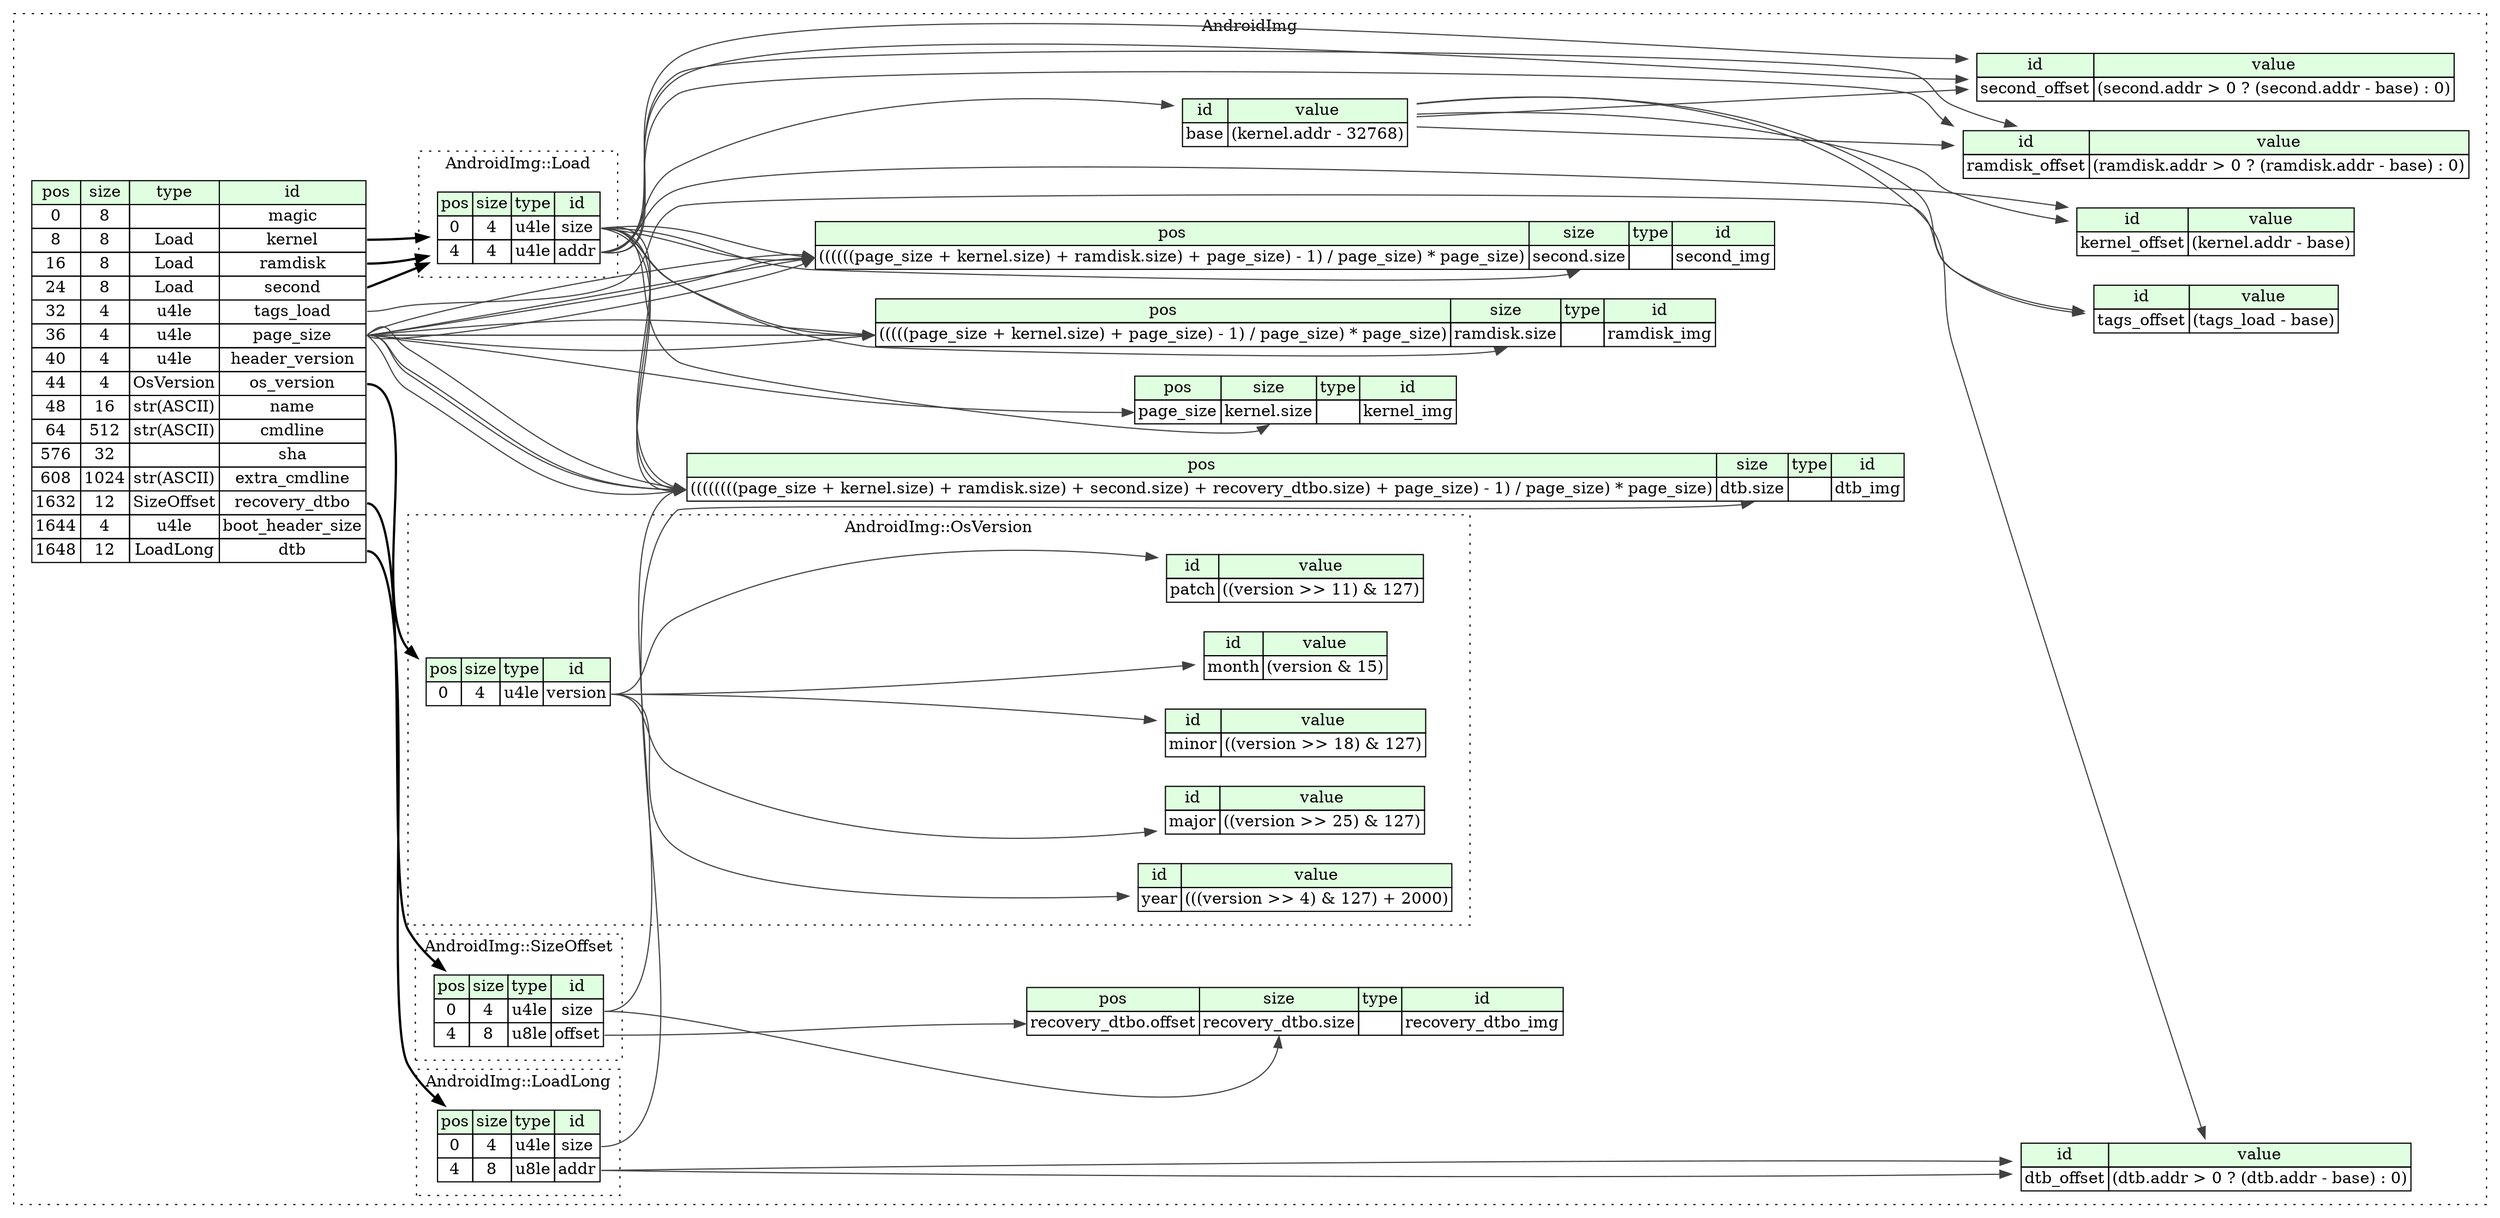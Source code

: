 digraph {
	rankdir=LR;
	node [shape=plaintext];
	subgraph cluster__android_img {
		label="AndroidImg";
		graph[style=dotted];

		android_img__seq [label=<<TABLE BORDER="0" CELLBORDER="1" CELLSPACING="0">
			<TR><TD BGCOLOR="#E0FFE0">pos</TD><TD BGCOLOR="#E0FFE0">size</TD><TD BGCOLOR="#E0FFE0">type</TD><TD BGCOLOR="#E0FFE0">id</TD></TR>
			<TR><TD PORT="magic_pos">0</TD><TD PORT="magic_size">8</TD><TD></TD><TD PORT="magic_type">magic</TD></TR>
			<TR><TD PORT="kernel_pos">8</TD><TD PORT="kernel_size">8</TD><TD>Load</TD><TD PORT="kernel_type">kernel</TD></TR>
			<TR><TD PORT="ramdisk_pos">16</TD><TD PORT="ramdisk_size">8</TD><TD>Load</TD><TD PORT="ramdisk_type">ramdisk</TD></TR>
			<TR><TD PORT="second_pos">24</TD><TD PORT="second_size">8</TD><TD>Load</TD><TD PORT="second_type">second</TD></TR>
			<TR><TD PORT="tags_load_pos">32</TD><TD PORT="tags_load_size">4</TD><TD>u4le</TD><TD PORT="tags_load_type">tags_load</TD></TR>
			<TR><TD PORT="page_size_pos">36</TD><TD PORT="page_size_size">4</TD><TD>u4le</TD><TD PORT="page_size_type">page_size</TD></TR>
			<TR><TD PORT="header_version_pos">40</TD><TD PORT="header_version_size">4</TD><TD>u4le</TD><TD PORT="header_version_type">header_version</TD></TR>
			<TR><TD PORT="os_version_pos">44</TD><TD PORT="os_version_size">4</TD><TD>OsVersion</TD><TD PORT="os_version_type">os_version</TD></TR>
			<TR><TD PORT="name_pos">48</TD><TD PORT="name_size">16</TD><TD>str(ASCII)</TD><TD PORT="name_type">name</TD></TR>
			<TR><TD PORT="cmdline_pos">64</TD><TD PORT="cmdline_size">512</TD><TD>str(ASCII)</TD><TD PORT="cmdline_type">cmdline</TD></TR>
			<TR><TD PORT="sha_pos">576</TD><TD PORT="sha_size">32</TD><TD></TD><TD PORT="sha_type">sha</TD></TR>
			<TR><TD PORT="extra_cmdline_pos">608</TD><TD PORT="extra_cmdline_size">1024</TD><TD>str(ASCII)</TD><TD PORT="extra_cmdline_type">extra_cmdline</TD></TR>
			<TR><TD PORT="recovery_dtbo_pos">1632</TD><TD PORT="recovery_dtbo_size">12</TD><TD>SizeOffset</TD><TD PORT="recovery_dtbo_type">recovery_dtbo</TD></TR>
			<TR><TD PORT="boot_header_size_pos">1644</TD><TD PORT="boot_header_size_size">4</TD><TD>u4le</TD><TD PORT="boot_header_size_type">boot_header_size</TD></TR>
			<TR><TD PORT="dtb_pos">1648</TD><TD PORT="dtb_size">12</TD><TD>LoadLong</TD><TD PORT="dtb_type">dtb</TD></TR>
		</TABLE>>];
		android_img__inst__kernel_img [label=<<TABLE BORDER="0" CELLBORDER="1" CELLSPACING="0">
			<TR><TD BGCOLOR="#E0FFE0">pos</TD><TD BGCOLOR="#E0FFE0">size</TD><TD BGCOLOR="#E0FFE0">type</TD><TD BGCOLOR="#E0FFE0">id</TD></TR>
			<TR><TD PORT="kernel_img_pos">page_size</TD><TD PORT="kernel_img_size">kernel.size</TD><TD></TD><TD PORT="kernel_img_type">kernel_img</TD></TR>
		</TABLE>>];
		android_img__inst__tags_offset [label=<<TABLE BORDER="0" CELLBORDER="1" CELLSPACING="0">
			<TR><TD BGCOLOR="#E0FFE0">id</TD><TD BGCOLOR="#E0FFE0">value</TD></TR>
			<TR><TD>tags_offset</TD><TD>(tags_load - base)</TD></TR>
		</TABLE>>];
		android_img__inst__ramdisk_offset [label=<<TABLE BORDER="0" CELLBORDER="1" CELLSPACING="0">
			<TR><TD BGCOLOR="#E0FFE0">id</TD><TD BGCOLOR="#E0FFE0">value</TD></TR>
			<TR><TD>ramdisk_offset</TD><TD>(ramdisk.addr &gt; 0 ? (ramdisk.addr - base) : 0)</TD></TR>
		</TABLE>>];
		android_img__inst__second_offset [label=<<TABLE BORDER="0" CELLBORDER="1" CELLSPACING="0">
			<TR><TD BGCOLOR="#E0FFE0">id</TD><TD BGCOLOR="#E0FFE0">value</TD></TR>
			<TR><TD>second_offset</TD><TD>(second.addr &gt; 0 ? (second.addr - base) : 0)</TD></TR>
		</TABLE>>];
		android_img__inst__kernel_offset [label=<<TABLE BORDER="0" CELLBORDER="1" CELLSPACING="0">
			<TR><TD BGCOLOR="#E0FFE0">id</TD><TD BGCOLOR="#E0FFE0">value</TD></TR>
			<TR><TD>kernel_offset</TD><TD>(kernel.addr - base)</TD></TR>
		</TABLE>>];
		android_img__inst__dtb_offset [label=<<TABLE BORDER="0" CELLBORDER="1" CELLSPACING="0">
			<TR><TD BGCOLOR="#E0FFE0">id</TD><TD BGCOLOR="#E0FFE0">value</TD></TR>
			<TR><TD>dtb_offset</TD><TD>(dtb.addr &gt; 0 ? (dtb.addr - base) : 0)</TD></TR>
		</TABLE>>];
		android_img__inst__dtb_img [label=<<TABLE BORDER="0" CELLBORDER="1" CELLSPACING="0">
			<TR><TD BGCOLOR="#E0FFE0">pos</TD><TD BGCOLOR="#E0FFE0">size</TD><TD BGCOLOR="#E0FFE0">type</TD><TD BGCOLOR="#E0FFE0">id</TD></TR>
			<TR><TD PORT="dtb_img_pos">((((((((page_size + kernel.size) + ramdisk.size) + second.size) + recovery_dtbo.size) + page_size) - 1) / page_size) * page_size)</TD><TD PORT="dtb_img_size">dtb.size</TD><TD></TD><TD PORT="dtb_img_type">dtb_img</TD></TR>
		</TABLE>>];
		android_img__inst__ramdisk_img [label=<<TABLE BORDER="0" CELLBORDER="1" CELLSPACING="0">
			<TR><TD BGCOLOR="#E0FFE0">pos</TD><TD BGCOLOR="#E0FFE0">size</TD><TD BGCOLOR="#E0FFE0">type</TD><TD BGCOLOR="#E0FFE0">id</TD></TR>
			<TR><TD PORT="ramdisk_img_pos">(((((page_size + kernel.size) + page_size) - 1) / page_size) * page_size)</TD><TD PORT="ramdisk_img_size">ramdisk.size</TD><TD></TD><TD PORT="ramdisk_img_type">ramdisk_img</TD></TR>
		</TABLE>>];
		android_img__inst__recovery_dtbo_img [label=<<TABLE BORDER="0" CELLBORDER="1" CELLSPACING="0">
			<TR><TD BGCOLOR="#E0FFE0">pos</TD><TD BGCOLOR="#E0FFE0">size</TD><TD BGCOLOR="#E0FFE0">type</TD><TD BGCOLOR="#E0FFE0">id</TD></TR>
			<TR><TD PORT="recovery_dtbo_img_pos">recovery_dtbo.offset</TD><TD PORT="recovery_dtbo_img_size">recovery_dtbo.size</TD><TD></TD><TD PORT="recovery_dtbo_img_type">recovery_dtbo_img</TD></TR>
		</TABLE>>];
		android_img__inst__second_img [label=<<TABLE BORDER="0" CELLBORDER="1" CELLSPACING="0">
			<TR><TD BGCOLOR="#E0FFE0">pos</TD><TD BGCOLOR="#E0FFE0">size</TD><TD BGCOLOR="#E0FFE0">type</TD><TD BGCOLOR="#E0FFE0">id</TD></TR>
			<TR><TD PORT="second_img_pos">((((((page_size + kernel.size) + ramdisk.size) + page_size) - 1) / page_size) * page_size)</TD><TD PORT="second_img_size">second.size</TD><TD></TD><TD PORT="second_img_type">second_img</TD></TR>
		</TABLE>>];
		android_img__inst__base [label=<<TABLE BORDER="0" CELLBORDER="1" CELLSPACING="0">
			<TR><TD BGCOLOR="#E0FFE0">id</TD><TD BGCOLOR="#E0FFE0">value</TD></TR>
			<TR><TD>base</TD><TD>(kernel.addr - 32768)</TD></TR>
		</TABLE>>];
		subgraph cluster__load {
			label="AndroidImg::Load";
			graph[style=dotted];

			load__seq [label=<<TABLE BORDER="0" CELLBORDER="1" CELLSPACING="0">
				<TR><TD BGCOLOR="#E0FFE0">pos</TD><TD BGCOLOR="#E0FFE0">size</TD><TD BGCOLOR="#E0FFE0">type</TD><TD BGCOLOR="#E0FFE0">id</TD></TR>
				<TR><TD PORT="size_pos">0</TD><TD PORT="size_size">4</TD><TD>u4le</TD><TD PORT="size_type">size</TD></TR>
				<TR><TD PORT="addr_pos">4</TD><TD PORT="addr_size">4</TD><TD>u4le</TD><TD PORT="addr_type">addr</TD></TR>
			</TABLE>>];
		}
		subgraph cluster__load_long {
			label="AndroidImg::LoadLong";
			graph[style=dotted];

			load_long__seq [label=<<TABLE BORDER="0" CELLBORDER="1" CELLSPACING="0">
				<TR><TD BGCOLOR="#E0FFE0">pos</TD><TD BGCOLOR="#E0FFE0">size</TD><TD BGCOLOR="#E0FFE0">type</TD><TD BGCOLOR="#E0FFE0">id</TD></TR>
				<TR><TD PORT="size_pos">0</TD><TD PORT="size_size">4</TD><TD>u4le</TD><TD PORT="size_type">size</TD></TR>
				<TR><TD PORT="addr_pos">4</TD><TD PORT="addr_size">8</TD><TD>u8le</TD><TD PORT="addr_type">addr</TD></TR>
			</TABLE>>];
		}
		subgraph cluster__size_offset {
			label="AndroidImg::SizeOffset";
			graph[style=dotted];

			size_offset__seq [label=<<TABLE BORDER="0" CELLBORDER="1" CELLSPACING="0">
				<TR><TD BGCOLOR="#E0FFE0">pos</TD><TD BGCOLOR="#E0FFE0">size</TD><TD BGCOLOR="#E0FFE0">type</TD><TD BGCOLOR="#E0FFE0">id</TD></TR>
				<TR><TD PORT="size_pos">0</TD><TD PORT="size_size">4</TD><TD>u4le</TD><TD PORT="size_type">size</TD></TR>
				<TR><TD PORT="offset_pos">4</TD><TD PORT="offset_size">8</TD><TD>u8le</TD><TD PORT="offset_type">offset</TD></TR>
			</TABLE>>];
		}
		subgraph cluster__os_version {
			label="AndroidImg::OsVersion";
			graph[style=dotted];

			os_version__seq [label=<<TABLE BORDER="0" CELLBORDER="1" CELLSPACING="0">
				<TR><TD BGCOLOR="#E0FFE0">pos</TD><TD BGCOLOR="#E0FFE0">size</TD><TD BGCOLOR="#E0FFE0">type</TD><TD BGCOLOR="#E0FFE0">id</TD></TR>
				<TR><TD PORT="version_pos">0</TD><TD PORT="version_size">4</TD><TD>u4le</TD><TD PORT="version_type">version</TD></TR>
			</TABLE>>];
			os_version__inst__month [label=<<TABLE BORDER="0" CELLBORDER="1" CELLSPACING="0">
				<TR><TD BGCOLOR="#E0FFE0">id</TD><TD BGCOLOR="#E0FFE0">value</TD></TR>
				<TR><TD>month</TD><TD>(version &amp; 15)</TD></TR>
			</TABLE>>];
			os_version__inst__patch [label=<<TABLE BORDER="0" CELLBORDER="1" CELLSPACING="0">
				<TR><TD BGCOLOR="#E0FFE0">id</TD><TD BGCOLOR="#E0FFE0">value</TD></TR>
				<TR><TD>patch</TD><TD>((version &gt;&gt; 11) &amp; 127)</TD></TR>
			</TABLE>>];
			os_version__inst__year [label=<<TABLE BORDER="0" CELLBORDER="1" CELLSPACING="0">
				<TR><TD BGCOLOR="#E0FFE0">id</TD><TD BGCOLOR="#E0FFE0">value</TD></TR>
				<TR><TD>year</TD><TD>(((version &gt;&gt; 4) &amp; 127) + 2000)</TD></TR>
			</TABLE>>];
			os_version__inst__major [label=<<TABLE BORDER="0" CELLBORDER="1" CELLSPACING="0">
				<TR><TD BGCOLOR="#E0FFE0">id</TD><TD BGCOLOR="#E0FFE0">value</TD></TR>
				<TR><TD>major</TD><TD>((version &gt;&gt; 25) &amp; 127)</TD></TR>
			</TABLE>>];
			os_version__inst__minor [label=<<TABLE BORDER="0" CELLBORDER="1" CELLSPACING="0">
				<TR><TD BGCOLOR="#E0FFE0">id</TD><TD BGCOLOR="#E0FFE0">value</TD></TR>
				<TR><TD>minor</TD><TD>((version &gt;&gt; 18) &amp; 127)</TD></TR>
			</TABLE>>];
		}
	}
	android_img__seq:kernel_type -> load__seq [style=bold];
	android_img__seq:ramdisk_type -> load__seq [style=bold];
	android_img__seq:second_type -> load__seq [style=bold];
	android_img__seq:os_version_type -> os_version__seq [style=bold];
	android_img__seq:recovery_dtbo_type -> size_offset__seq [style=bold];
	android_img__seq:dtb_type -> load_long__seq [style=bold];
	android_img__seq:page_size_type -> android_img__inst__kernel_img:kernel_img_pos [color="#404040"];
	load__seq:size_type -> android_img__inst__kernel_img:kernel_img_size [color="#404040"];
	android_img__seq:tags_load_type -> android_img__inst__tags_offset [color="#404040"];
	android_img__inst__base:base_type -> android_img__inst__tags_offset [color="#404040"];
	load__seq:addr_type -> android_img__inst__ramdisk_offset [color="#404040"];
	load__seq:addr_type -> android_img__inst__ramdisk_offset [color="#404040"];
	android_img__inst__base:base_type -> android_img__inst__ramdisk_offset [color="#404040"];
	load__seq:addr_type -> android_img__inst__second_offset [color="#404040"];
	load__seq:addr_type -> android_img__inst__second_offset [color="#404040"];
	android_img__inst__base:base_type -> android_img__inst__second_offset [color="#404040"];
	load__seq:addr_type -> android_img__inst__kernel_offset [color="#404040"];
	android_img__inst__base:base_type -> android_img__inst__kernel_offset [color="#404040"];
	load_long__seq:addr_type -> android_img__inst__dtb_offset [color="#404040"];
	load_long__seq:addr_type -> android_img__inst__dtb_offset [color="#404040"];
	android_img__inst__base:base_type -> android_img__inst__dtb_offset [color="#404040"];
	android_img__seq:page_size_type -> android_img__inst__dtb_img:dtb_img_pos [color="#404040"];
	load__seq:size_type -> android_img__inst__dtb_img:dtb_img_pos [color="#404040"];
	load__seq:size_type -> android_img__inst__dtb_img:dtb_img_pos [color="#404040"];
	load__seq:size_type -> android_img__inst__dtb_img:dtb_img_pos [color="#404040"];
	size_offset__seq:size_type -> android_img__inst__dtb_img:dtb_img_pos [color="#404040"];
	android_img__seq:page_size_type -> android_img__inst__dtb_img:dtb_img_pos [color="#404040"];
	android_img__seq:page_size_type -> android_img__inst__dtb_img:dtb_img_pos [color="#404040"];
	android_img__seq:page_size_type -> android_img__inst__dtb_img:dtb_img_pos [color="#404040"];
	load_long__seq:size_type -> android_img__inst__dtb_img:dtb_img_size [color="#404040"];
	android_img__seq:page_size_type -> android_img__inst__ramdisk_img:ramdisk_img_pos [color="#404040"];
	load__seq:size_type -> android_img__inst__ramdisk_img:ramdisk_img_pos [color="#404040"];
	android_img__seq:page_size_type -> android_img__inst__ramdisk_img:ramdisk_img_pos [color="#404040"];
	android_img__seq:page_size_type -> android_img__inst__ramdisk_img:ramdisk_img_pos [color="#404040"];
	android_img__seq:page_size_type -> android_img__inst__ramdisk_img:ramdisk_img_pos [color="#404040"];
	load__seq:size_type -> android_img__inst__ramdisk_img:ramdisk_img_size [color="#404040"];
	size_offset__seq:offset_type -> android_img__inst__recovery_dtbo_img:recovery_dtbo_img_pos [color="#404040"];
	size_offset__seq:size_type -> android_img__inst__recovery_dtbo_img:recovery_dtbo_img_size [color="#404040"];
	android_img__seq:page_size_type -> android_img__inst__second_img:second_img_pos [color="#404040"];
	load__seq:size_type -> android_img__inst__second_img:second_img_pos [color="#404040"];
	load__seq:size_type -> android_img__inst__second_img:second_img_pos [color="#404040"];
	android_img__seq:page_size_type -> android_img__inst__second_img:second_img_pos [color="#404040"];
	android_img__seq:page_size_type -> android_img__inst__second_img:second_img_pos [color="#404040"];
	android_img__seq:page_size_type -> android_img__inst__second_img:second_img_pos [color="#404040"];
	load__seq:size_type -> android_img__inst__second_img:second_img_size [color="#404040"];
	load__seq:addr_type -> android_img__inst__base [color="#404040"];
	os_version__seq:version_type -> os_version__inst__month [color="#404040"];
	os_version__seq:version_type -> os_version__inst__patch [color="#404040"];
	os_version__seq:version_type -> os_version__inst__year [color="#404040"];
	os_version__seq:version_type -> os_version__inst__major [color="#404040"];
	os_version__seq:version_type -> os_version__inst__minor [color="#404040"];
}
